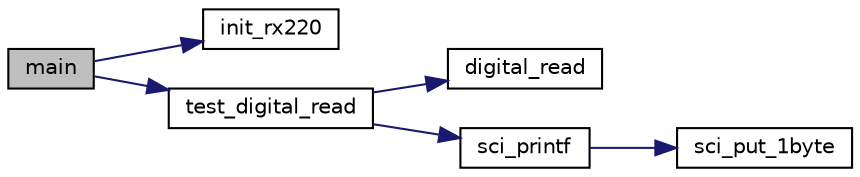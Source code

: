 digraph "main"
{
 // LATEX_PDF_SIZE
  edge [fontname="Helvetica",fontsize="10",labelfontname="Helvetica",labelfontsize="10"];
  node [fontname="Helvetica",fontsize="10",shape=record];
  rankdir="LR";
  Node1 [label="main",height=0.2,width=0.4,color="black", fillcolor="grey75", style="filled", fontcolor="black",tooltip=" "];
  Node1 -> Node2 [color="midnightblue",fontsize="10",style="solid",fontname="Helvetica"];
  Node2 [label="init_rx220",height=0.2,width=0.4,color="black", fillcolor="white", style="filled",URL="$init__rx220_8c.html#ad67fc799d22f03b36e464c59af4a92fd",tooltip=" "];
  Node1 -> Node3 [color="midnightblue",fontsize="10",style="solid",fontname="Helvetica"];
  Node3 [label="test_digital_read",height=0.2,width=0.4,color="black", fillcolor="white", style="filled",URL="$test__function_8c.html#aab8dae652c61f986dcc5d864902a6ffc",tooltip=" "];
  Node3 -> Node4 [color="midnightblue",fontsize="10",style="solid",fontname="Helvetica"];
  Node4 [label="digital_read",height=0.2,width=0.4,color="black", fillcolor="white", style="filled",URL="$general__io_8c.html#a8a6158497d90adbd086fe047124f4f3f",tooltip="汎用入力ポートの取得"];
  Node3 -> Node5 [color="midnightblue",fontsize="10",style="solid",fontname="Helvetica"];
  Node5 [label="sci_printf",height=0.2,width=0.4,color="black", fillcolor="white", style="filled",URL="$sci_8c.html#a3bc09dd94f78f69af9bfdc6f1d63b38e",tooltip="文字列の送信処理"];
  Node5 -> Node6 [color="midnightblue",fontsize="10",style="solid",fontname="Helvetica"];
  Node6 [label="sci_put_1byte",height=0.2,width=0.4,color="black", fillcolor="white", style="filled",URL="$sci_8c.html#afde8ee429bc56d01adf33adaf34d8ec0",tooltip="1byteの送信処理"];
}
